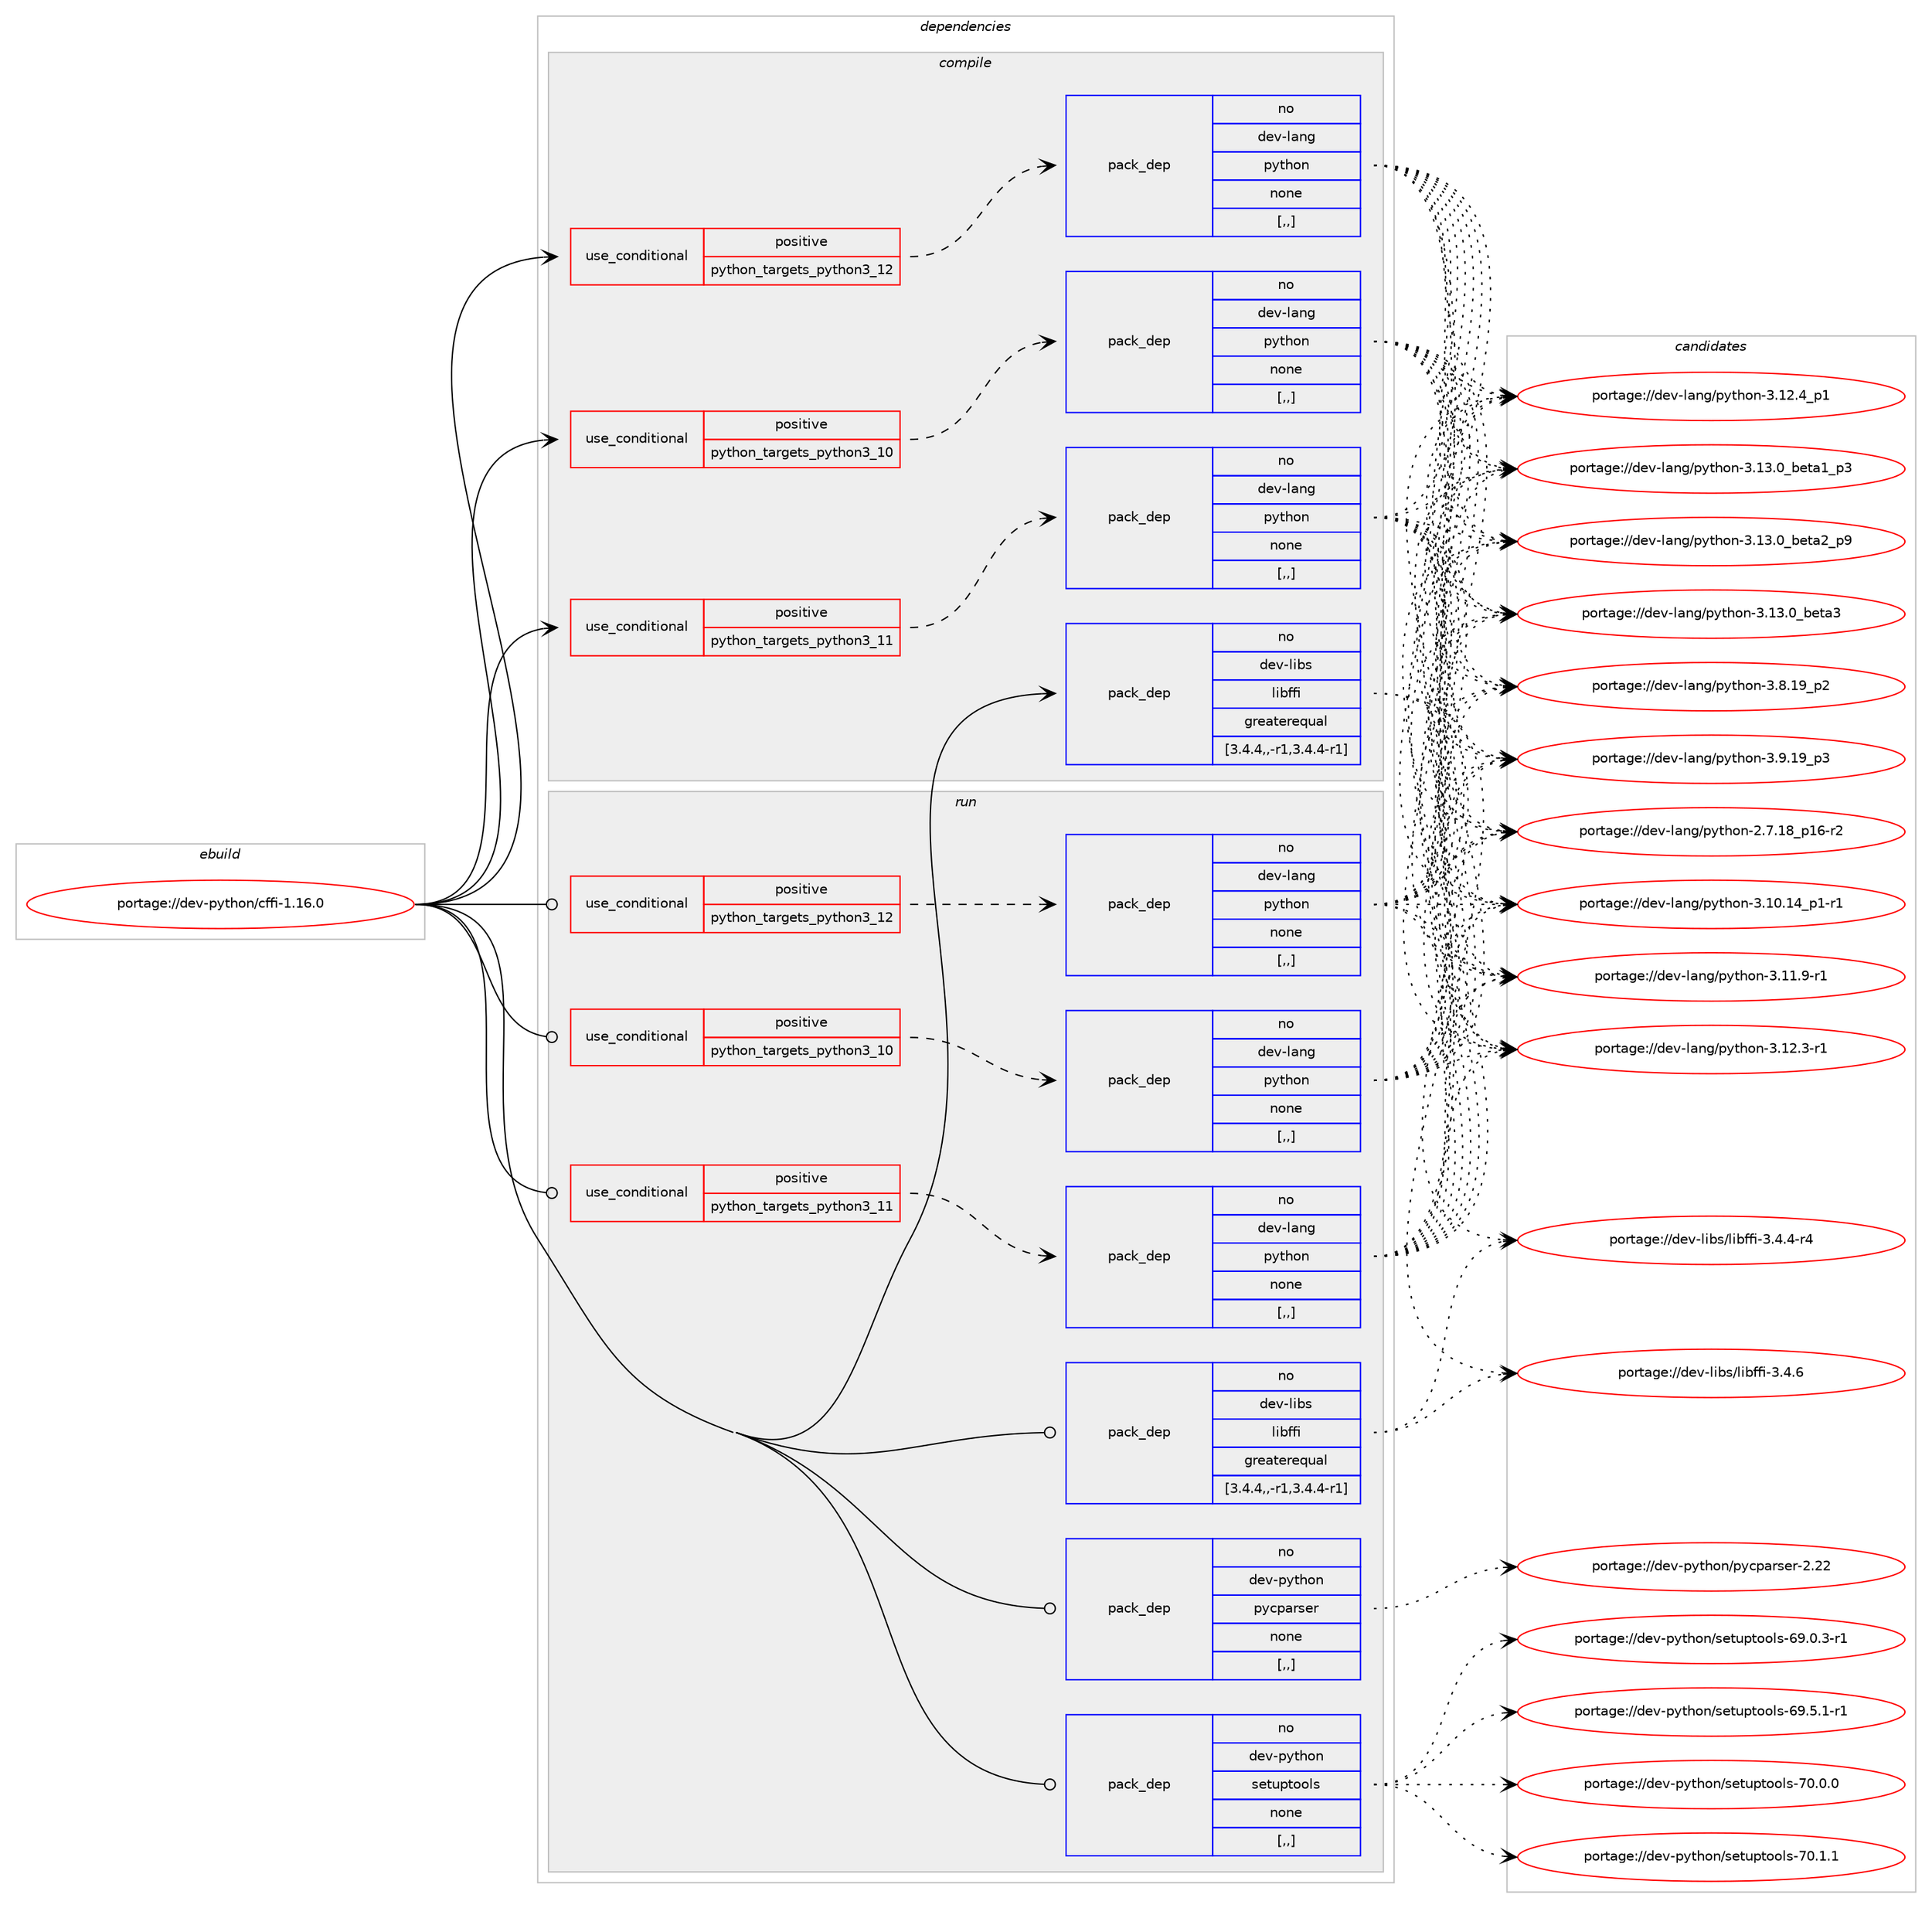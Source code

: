 digraph prolog {

# *************
# Graph options
# *************

newrank=true;
concentrate=true;
compound=true;
graph [rankdir=LR,fontname=Helvetica,fontsize=10,ranksep=1.5];#, ranksep=2.5, nodesep=0.2];
edge  [arrowhead=vee];
node  [fontname=Helvetica,fontsize=10];

# **********
# The ebuild
# **********

subgraph cluster_leftcol {
color=gray;
rank=same;
label=<<i>ebuild</i>>;
id [label="portage://dev-python/cffi-1.16.0", color=red, width=4, href="../dev-python/cffi-1.16.0.svg"];
}

# ****************
# The dependencies
# ****************

subgraph cluster_midcol {
color=gray;
label=<<i>dependencies</i>>;
subgraph cluster_compile {
fillcolor="#eeeeee";
style=filled;
label=<<i>compile</i>>;
subgraph cond30690 {
dependency140165 [label=<<TABLE BORDER="0" CELLBORDER="1" CELLSPACING="0" CELLPADDING="4"><TR><TD ROWSPAN="3" CELLPADDING="10">use_conditional</TD></TR><TR><TD>positive</TD></TR><TR><TD>python_targets_python3_10</TD></TR></TABLE>>, shape=none, color=red];
subgraph pack108263 {
dependency140166 [label=<<TABLE BORDER="0" CELLBORDER="1" CELLSPACING="0" CELLPADDING="4" WIDTH="220"><TR><TD ROWSPAN="6" CELLPADDING="30">pack_dep</TD></TR><TR><TD WIDTH="110">no</TD></TR><TR><TD>dev-lang</TD></TR><TR><TD>python</TD></TR><TR><TD>none</TD></TR><TR><TD>[,,]</TD></TR></TABLE>>, shape=none, color=blue];
}
dependency140165:e -> dependency140166:w [weight=20,style="dashed",arrowhead="vee"];
}
id:e -> dependency140165:w [weight=20,style="solid",arrowhead="vee"];
subgraph cond30691 {
dependency140167 [label=<<TABLE BORDER="0" CELLBORDER="1" CELLSPACING="0" CELLPADDING="4"><TR><TD ROWSPAN="3" CELLPADDING="10">use_conditional</TD></TR><TR><TD>positive</TD></TR><TR><TD>python_targets_python3_11</TD></TR></TABLE>>, shape=none, color=red];
subgraph pack108264 {
dependency140168 [label=<<TABLE BORDER="0" CELLBORDER="1" CELLSPACING="0" CELLPADDING="4" WIDTH="220"><TR><TD ROWSPAN="6" CELLPADDING="30">pack_dep</TD></TR><TR><TD WIDTH="110">no</TD></TR><TR><TD>dev-lang</TD></TR><TR><TD>python</TD></TR><TR><TD>none</TD></TR><TR><TD>[,,]</TD></TR></TABLE>>, shape=none, color=blue];
}
dependency140167:e -> dependency140168:w [weight=20,style="dashed",arrowhead="vee"];
}
id:e -> dependency140167:w [weight=20,style="solid",arrowhead="vee"];
subgraph cond30692 {
dependency140169 [label=<<TABLE BORDER="0" CELLBORDER="1" CELLSPACING="0" CELLPADDING="4"><TR><TD ROWSPAN="3" CELLPADDING="10">use_conditional</TD></TR><TR><TD>positive</TD></TR><TR><TD>python_targets_python3_12</TD></TR></TABLE>>, shape=none, color=red];
subgraph pack108265 {
dependency140170 [label=<<TABLE BORDER="0" CELLBORDER="1" CELLSPACING="0" CELLPADDING="4" WIDTH="220"><TR><TD ROWSPAN="6" CELLPADDING="30">pack_dep</TD></TR><TR><TD WIDTH="110">no</TD></TR><TR><TD>dev-lang</TD></TR><TR><TD>python</TD></TR><TR><TD>none</TD></TR><TR><TD>[,,]</TD></TR></TABLE>>, shape=none, color=blue];
}
dependency140169:e -> dependency140170:w [weight=20,style="dashed",arrowhead="vee"];
}
id:e -> dependency140169:w [weight=20,style="solid",arrowhead="vee"];
subgraph pack108266 {
dependency140171 [label=<<TABLE BORDER="0" CELLBORDER="1" CELLSPACING="0" CELLPADDING="4" WIDTH="220"><TR><TD ROWSPAN="6" CELLPADDING="30">pack_dep</TD></TR><TR><TD WIDTH="110">no</TD></TR><TR><TD>dev-libs</TD></TR><TR><TD>libffi</TD></TR><TR><TD>greaterequal</TD></TR><TR><TD>[3.4.4,,-r1,3.4.4-r1]</TD></TR></TABLE>>, shape=none, color=blue];
}
id:e -> dependency140171:w [weight=20,style="solid",arrowhead="vee"];
}
subgraph cluster_compileandrun {
fillcolor="#eeeeee";
style=filled;
label=<<i>compile and run</i>>;
}
subgraph cluster_run {
fillcolor="#eeeeee";
style=filled;
label=<<i>run</i>>;
subgraph cond30693 {
dependency140172 [label=<<TABLE BORDER="0" CELLBORDER="1" CELLSPACING="0" CELLPADDING="4"><TR><TD ROWSPAN="3" CELLPADDING="10">use_conditional</TD></TR><TR><TD>positive</TD></TR><TR><TD>python_targets_python3_10</TD></TR></TABLE>>, shape=none, color=red];
subgraph pack108267 {
dependency140173 [label=<<TABLE BORDER="0" CELLBORDER="1" CELLSPACING="0" CELLPADDING="4" WIDTH="220"><TR><TD ROWSPAN="6" CELLPADDING="30">pack_dep</TD></TR><TR><TD WIDTH="110">no</TD></TR><TR><TD>dev-lang</TD></TR><TR><TD>python</TD></TR><TR><TD>none</TD></TR><TR><TD>[,,]</TD></TR></TABLE>>, shape=none, color=blue];
}
dependency140172:e -> dependency140173:w [weight=20,style="dashed",arrowhead="vee"];
}
id:e -> dependency140172:w [weight=20,style="solid",arrowhead="odot"];
subgraph cond30694 {
dependency140174 [label=<<TABLE BORDER="0" CELLBORDER="1" CELLSPACING="0" CELLPADDING="4"><TR><TD ROWSPAN="3" CELLPADDING="10">use_conditional</TD></TR><TR><TD>positive</TD></TR><TR><TD>python_targets_python3_11</TD></TR></TABLE>>, shape=none, color=red];
subgraph pack108268 {
dependency140175 [label=<<TABLE BORDER="0" CELLBORDER="1" CELLSPACING="0" CELLPADDING="4" WIDTH="220"><TR><TD ROWSPAN="6" CELLPADDING="30">pack_dep</TD></TR><TR><TD WIDTH="110">no</TD></TR><TR><TD>dev-lang</TD></TR><TR><TD>python</TD></TR><TR><TD>none</TD></TR><TR><TD>[,,]</TD></TR></TABLE>>, shape=none, color=blue];
}
dependency140174:e -> dependency140175:w [weight=20,style="dashed",arrowhead="vee"];
}
id:e -> dependency140174:w [weight=20,style="solid",arrowhead="odot"];
subgraph cond30695 {
dependency140176 [label=<<TABLE BORDER="0" CELLBORDER="1" CELLSPACING="0" CELLPADDING="4"><TR><TD ROWSPAN="3" CELLPADDING="10">use_conditional</TD></TR><TR><TD>positive</TD></TR><TR><TD>python_targets_python3_12</TD></TR></TABLE>>, shape=none, color=red];
subgraph pack108269 {
dependency140177 [label=<<TABLE BORDER="0" CELLBORDER="1" CELLSPACING="0" CELLPADDING="4" WIDTH="220"><TR><TD ROWSPAN="6" CELLPADDING="30">pack_dep</TD></TR><TR><TD WIDTH="110">no</TD></TR><TR><TD>dev-lang</TD></TR><TR><TD>python</TD></TR><TR><TD>none</TD></TR><TR><TD>[,,]</TD></TR></TABLE>>, shape=none, color=blue];
}
dependency140176:e -> dependency140177:w [weight=20,style="dashed",arrowhead="vee"];
}
id:e -> dependency140176:w [weight=20,style="solid",arrowhead="odot"];
subgraph pack108270 {
dependency140178 [label=<<TABLE BORDER="0" CELLBORDER="1" CELLSPACING="0" CELLPADDING="4" WIDTH="220"><TR><TD ROWSPAN="6" CELLPADDING="30">pack_dep</TD></TR><TR><TD WIDTH="110">no</TD></TR><TR><TD>dev-libs</TD></TR><TR><TD>libffi</TD></TR><TR><TD>greaterequal</TD></TR><TR><TD>[3.4.4,,-r1,3.4.4-r1]</TD></TR></TABLE>>, shape=none, color=blue];
}
id:e -> dependency140178:w [weight=20,style="solid",arrowhead="odot"];
subgraph pack108271 {
dependency140179 [label=<<TABLE BORDER="0" CELLBORDER="1" CELLSPACING="0" CELLPADDING="4" WIDTH="220"><TR><TD ROWSPAN="6" CELLPADDING="30">pack_dep</TD></TR><TR><TD WIDTH="110">no</TD></TR><TR><TD>dev-python</TD></TR><TR><TD>pycparser</TD></TR><TR><TD>none</TD></TR><TR><TD>[,,]</TD></TR></TABLE>>, shape=none, color=blue];
}
id:e -> dependency140179:w [weight=20,style="solid",arrowhead="odot"];
subgraph pack108272 {
dependency140180 [label=<<TABLE BORDER="0" CELLBORDER="1" CELLSPACING="0" CELLPADDING="4" WIDTH="220"><TR><TD ROWSPAN="6" CELLPADDING="30">pack_dep</TD></TR><TR><TD WIDTH="110">no</TD></TR><TR><TD>dev-python</TD></TR><TR><TD>setuptools</TD></TR><TR><TD>none</TD></TR><TR><TD>[,,]</TD></TR></TABLE>>, shape=none, color=blue];
}
id:e -> dependency140180:w [weight=20,style="solid",arrowhead="odot"];
}
}

# **************
# The candidates
# **************

subgraph cluster_choices {
rank=same;
color=gray;
label=<<i>candidates</i>>;

subgraph choice108263 {
color=black;
nodesep=1;
choice100101118451089711010347112121116104111110455046554649569511249544511450 [label="portage://dev-lang/python-2.7.18_p16-r2", color=red, width=4,href="../dev-lang/python-2.7.18_p16-r2.svg"];
choice100101118451089711010347112121116104111110455146494846495295112494511449 [label="portage://dev-lang/python-3.10.14_p1-r1", color=red, width=4,href="../dev-lang/python-3.10.14_p1-r1.svg"];
choice100101118451089711010347112121116104111110455146494946574511449 [label="portage://dev-lang/python-3.11.9-r1", color=red, width=4,href="../dev-lang/python-3.11.9-r1.svg"];
choice100101118451089711010347112121116104111110455146495046514511449 [label="portage://dev-lang/python-3.12.3-r1", color=red, width=4,href="../dev-lang/python-3.12.3-r1.svg"];
choice100101118451089711010347112121116104111110455146495046529511249 [label="portage://dev-lang/python-3.12.4_p1", color=red, width=4,href="../dev-lang/python-3.12.4_p1.svg"];
choice10010111845108971101034711212111610411111045514649514648959810111697499511251 [label="portage://dev-lang/python-3.13.0_beta1_p3", color=red, width=4,href="../dev-lang/python-3.13.0_beta1_p3.svg"];
choice10010111845108971101034711212111610411111045514649514648959810111697509511257 [label="portage://dev-lang/python-3.13.0_beta2_p9", color=red, width=4,href="../dev-lang/python-3.13.0_beta2_p9.svg"];
choice1001011184510897110103471121211161041111104551464951464895981011169751 [label="portage://dev-lang/python-3.13.0_beta3", color=red, width=4,href="../dev-lang/python-3.13.0_beta3.svg"];
choice100101118451089711010347112121116104111110455146564649579511250 [label="portage://dev-lang/python-3.8.19_p2", color=red, width=4,href="../dev-lang/python-3.8.19_p2.svg"];
choice100101118451089711010347112121116104111110455146574649579511251 [label="portage://dev-lang/python-3.9.19_p3", color=red, width=4,href="../dev-lang/python-3.9.19_p3.svg"];
dependency140166:e -> choice100101118451089711010347112121116104111110455046554649569511249544511450:w [style=dotted,weight="100"];
dependency140166:e -> choice100101118451089711010347112121116104111110455146494846495295112494511449:w [style=dotted,weight="100"];
dependency140166:e -> choice100101118451089711010347112121116104111110455146494946574511449:w [style=dotted,weight="100"];
dependency140166:e -> choice100101118451089711010347112121116104111110455146495046514511449:w [style=dotted,weight="100"];
dependency140166:e -> choice100101118451089711010347112121116104111110455146495046529511249:w [style=dotted,weight="100"];
dependency140166:e -> choice10010111845108971101034711212111610411111045514649514648959810111697499511251:w [style=dotted,weight="100"];
dependency140166:e -> choice10010111845108971101034711212111610411111045514649514648959810111697509511257:w [style=dotted,weight="100"];
dependency140166:e -> choice1001011184510897110103471121211161041111104551464951464895981011169751:w [style=dotted,weight="100"];
dependency140166:e -> choice100101118451089711010347112121116104111110455146564649579511250:w [style=dotted,weight="100"];
dependency140166:e -> choice100101118451089711010347112121116104111110455146574649579511251:w [style=dotted,weight="100"];
}
subgraph choice108264 {
color=black;
nodesep=1;
choice100101118451089711010347112121116104111110455046554649569511249544511450 [label="portage://dev-lang/python-2.7.18_p16-r2", color=red, width=4,href="../dev-lang/python-2.7.18_p16-r2.svg"];
choice100101118451089711010347112121116104111110455146494846495295112494511449 [label="portage://dev-lang/python-3.10.14_p1-r1", color=red, width=4,href="../dev-lang/python-3.10.14_p1-r1.svg"];
choice100101118451089711010347112121116104111110455146494946574511449 [label="portage://dev-lang/python-3.11.9-r1", color=red, width=4,href="../dev-lang/python-3.11.9-r1.svg"];
choice100101118451089711010347112121116104111110455146495046514511449 [label="portage://dev-lang/python-3.12.3-r1", color=red, width=4,href="../dev-lang/python-3.12.3-r1.svg"];
choice100101118451089711010347112121116104111110455146495046529511249 [label="portage://dev-lang/python-3.12.4_p1", color=red, width=4,href="../dev-lang/python-3.12.4_p1.svg"];
choice10010111845108971101034711212111610411111045514649514648959810111697499511251 [label="portage://dev-lang/python-3.13.0_beta1_p3", color=red, width=4,href="../dev-lang/python-3.13.0_beta1_p3.svg"];
choice10010111845108971101034711212111610411111045514649514648959810111697509511257 [label="portage://dev-lang/python-3.13.0_beta2_p9", color=red, width=4,href="../dev-lang/python-3.13.0_beta2_p9.svg"];
choice1001011184510897110103471121211161041111104551464951464895981011169751 [label="portage://dev-lang/python-3.13.0_beta3", color=red, width=4,href="../dev-lang/python-3.13.0_beta3.svg"];
choice100101118451089711010347112121116104111110455146564649579511250 [label="portage://dev-lang/python-3.8.19_p2", color=red, width=4,href="../dev-lang/python-3.8.19_p2.svg"];
choice100101118451089711010347112121116104111110455146574649579511251 [label="portage://dev-lang/python-3.9.19_p3", color=red, width=4,href="../dev-lang/python-3.9.19_p3.svg"];
dependency140168:e -> choice100101118451089711010347112121116104111110455046554649569511249544511450:w [style=dotted,weight="100"];
dependency140168:e -> choice100101118451089711010347112121116104111110455146494846495295112494511449:w [style=dotted,weight="100"];
dependency140168:e -> choice100101118451089711010347112121116104111110455146494946574511449:w [style=dotted,weight="100"];
dependency140168:e -> choice100101118451089711010347112121116104111110455146495046514511449:w [style=dotted,weight="100"];
dependency140168:e -> choice100101118451089711010347112121116104111110455146495046529511249:w [style=dotted,weight="100"];
dependency140168:e -> choice10010111845108971101034711212111610411111045514649514648959810111697499511251:w [style=dotted,weight="100"];
dependency140168:e -> choice10010111845108971101034711212111610411111045514649514648959810111697509511257:w [style=dotted,weight="100"];
dependency140168:e -> choice1001011184510897110103471121211161041111104551464951464895981011169751:w [style=dotted,weight="100"];
dependency140168:e -> choice100101118451089711010347112121116104111110455146564649579511250:w [style=dotted,weight="100"];
dependency140168:e -> choice100101118451089711010347112121116104111110455146574649579511251:w [style=dotted,weight="100"];
}
subgraph choice108265 {
color=black;
nodesep=1;
choice100101118451089711010347112121116104111110455046554649569511249544511450 [label="portage://dev-lang/python-2.7.18_p16-r2", color=red, width=4,href="../dev-lang/python-2.7.18_p16-r2.svg"];
choice100101118451089711010347112121116104111110455146494846495295112494511449 [label="portage://dev-lang/python-3.10.14_p1-r1", color=red, width=4,href="../dev-lang/python-3.10.14_p1-r1.svg"];
choice100101118451089711010347112121116104111110455146494946574511449 [label="portage://dev-lang/python-3.11.9-r1", color=red, width=4,href="../dev-lang/python-3.11.9-r1.svg"];
choice100101118451089711010347112121116104111110455146495046514511449 [label="portage://dev-lang/python-3.12.3-r1", color=red, width=4,href="../dev-lang/python-3.12.3-r1.svg"];
choice100101118451089711010347112121116104111110455146495046529511249 [label="portage://dev-lang/python-3.12.4_p1", color=red, width=4,href="../dev-lang/python-3.12.4_p1.svg"];
choice10010111845108971101034711212111610411111045514649514648959810111697499511251 [label="portage://dev-lang/python-3.13.0_beta1_p3", color=red, width=4,href="../dev-lang/python-3.13.0_beta1_p3.svg"];
choice10010111845108971101034711212111610411111045514649514648959810111697509511257 [label="portage://dev-lang/python-3.13.0_beta2_p9", color=red, width=4,href="../dev-lang/python-3.13.0_beta2_p9.svg"];
choice1001011184510897110103471121211161041111104551464951464895981011169751 [label="portage://dev-lang/python-3.13.0_beta3", color=red, width=4,href="../dev-lang/python-3.13.0_beta3.svg"];
choice100101118451089711010347112121116104111110455146564649579511250 [label="portage://dev-lang/python-3.8.19_p2", color=red, width=4,href="../dev-lang/python-3.8.19_p2.svg"];
choice100101118451089711010347112121116104111110455146574649579511251 [label="portage://dev-lang/python-3.9.19_p3", color=red, width=4,href="../dev-lang/python-3.9.19_p3.svg"];
dependency140170:e -> choice100101118451089711010347112121116104111110455046554649569511249544511450:w [style=dotted,weight="100"];
dependency140170:e -> choice100101118451089711010347112121116104111110455146494846495295112494511449:w [style=dotted,weight="100"];
dependency140170:e -> choice100101118451089711010347112121116104111110455146494946574511449:w [style=dotted,weight="100"];
dependency140170:e -> choice100101118451089711010347112121116104111110455146495046514511449:w [style=dotted,weight="100"];
dependency140170:e -> choice100101118451089711010347112121116104111110455146495046529511249:w [style=dotted,weight="100"];
dependency140170:e -> choice10010111845108971101034711212111610411111045514649514648959810111697499511251:w [style=dotted,weight="100"];
dependency140170:e -> choice10010111845108971101034711212111610411111045514649514648959810111697509511257:w [style=dotted,weight="100"];
dependency140170:e -> choice1001011184510897110103471121211161041111104551464951464895981011169751:w [style=dotted,weight="100"];
dependency140170:e -> choice100101118451089711010347112121116104111110455146564649579511250:w [style=dotted,weight="100"];
dependency140170:e -> choice100101118451089711010347112121116104111110455146574649579511251:w [style=dotted,weight="100"];
}
subgraph choice108266 {
color=black;
nodesep=1;
choice100101118451081059811547108105981021021054551465246524511452 [label="portage://dev-libs/libffi-3.4.4-r4", color=red, width=4,href="../dev-libs/libffi-3.4.4-r4.svg"];
choice10010111845108105981154710810598102102105455146524654 [label="portage://dev-libs/libffi-3.4.6", color=red, width=4,href="../dev-libs/libffi-3.4.6.svg"];
dependency140171:e -> choice100101118451081059811547108105981021021054551465246524511452:w [style=dotted,weight="100"];
dependency140171:e -> choice10010111845108105981154710810598102102105455146524654:w [style=dotted,weight="100"];
}
subgraph choice108267 {
color=black;
nodesep=1;
choice100101118451089711010347112121116104111110455046554649569511249544511450 [label="portage://dev-lang/python-2.7.18_p16-r2", color=red, width=4,href="../dev-lang/python-2.7.18_p16-r2.svg"];
choice100101118451089711010347112121116104111110455146494846495295112494511449 [label="portage://dev-lang/python-3.10.14_p1-r1", color=red, width=4,href="../dev-lang/python-3.10.14_p1-r1.svg"];
choice100101118451089711010347112121116104111110455146494946574511449 [label="portage://dev-lang/python-3.11.9-r1", color=red, width=4,href="../dev-lang/python-3.11.9-r1.svg"];
choice100101118451089711010347112121116104111110455146495046514511449 [label="portage://dev-lang/python-3.12.3-r1", color=red, width=4,href="../dev-lang/python-3.12.3-r1.svg"];
choice100101118451089711010347112121116104111110455146495046529511249 [label="portage://dev-lang/python-3.12.4_p1", color=red, width=4,href="../dev-lang/python-3.12.4_p1.svg"];
choice10010111845108971101034711212111610411111045514649514648959810111697499511251 [label="portage://dev-lang/python-3.13.0_beta1_p3", color=red, width=4,href="../dev-lang/python-3.13.0_beta1_p3.svg"];
choice10010111845108971101034711212111610411111045514649514648959810111697509511257 [label="portage://dev-lang/python-3.13.0_beta2_p9", color=red, width=4,href="../dev-lang/python-3.13.0_beta2_p9.svg"];
choice1001011184510897110103471121211161041111104551464951464895981011169751 [label="portage://dev-lang/python-3.13.0_beta3", color=red, width=4,href="../dev-lang/python-3.13.0_beta3.svg"];
choice100101118451089711010347112121116104111110455146564649579511250 [label="portage://dev-lang/python-3.8.19_p2", color=red, width=4,href="../dev-lang/python-3.8.19_p2.svg"];
choice100101118451089711010347112121116104111110455146574649579511251 [label="portage://dev-lang/python-3.9.19_p3", color=red, width=4,href="../dev-lang/python-3.9.19_p3.svg"];
dependency140173:e -> choice100101118451089711010347112121116104111110455046554649569511249544511450:w [style=dotted,weight="100"];
dependency140173:e -> choice100101118451089711010347112121116104111110455146494846495295112494511449:w [style=dotted,weight="100"];
dependency140173:e -> choice100101118451089711010347112121116104111110455146494946574511449:w [style=dotted,weight="100"];
dependency140173:e -> choice100101118451089711010347112121116104111110455146495046514511449:w [style=dotted,weight="100"];
dependency140173:e -> choice100101118451089711010347112121116104111110455146495046529511249:w [style=dotted,weight="100"];
dependency140173:e -> choice10010111845108971101034711212111610411111045514649514648959810111697499511251:w [style=dotted,weight="100"];
dependency140173:e -> choice10010111845108971101034711212111610411111045514649514648959810111697509511257:w [style=dotted,weight="100"];
dependency140173:e -> choice1001011184510897110103471121211161041111104551464951464895981011169751:w [style=dotted,weight="100"];
dependency140173:e -> choice100101118451089711010347112121116104111110455146564649579511250:w [style=dotted,weight="100"];
dependency140173:e -> choice100101118451089711010347112121116104111110455146574649579511251:w [style=dotted,weight="100"];
}
subgraph choice108268 {
color=black;
nodesep=1;
choice100101118451089711010347112121116104111110455046554649569511249544511450 [label="portage://dev-lang/python-2.7.18_p16-r2", color=red, width=4,href="../dev-lang/python-2.7.18_p16-r2.svg"];
choice100101118451089711010347112121116104111110455146494846495295112494511449 [label="portage://dev-lang/python-3.10.14_p1-r1", color=red, width=4,href="../dev-lang/python-3.10.14_p1-r1.svg"];
choice100101118451089711010347112121116104111110455146494946574511449 [label="portage://dev-lang/python-3.11.9-r1", color=red, width=4,href="../dev-lang/python-3.11.9-r1.svg"];
choice100101118451089711010347112121116104111110455146495046514511449 [label="portage://dev-lang/python-3.12.3-r1", color=red, width=4,href="../dev-lang/python-3.12.3-r1.svg"];
choice100101118451089711010347112121116104111110455146495046529511249 [label="portage://dev-lang/python-3.12.4_p1", color=red, width=4,href="../dev-lang/python-3.12.4_p1.svg"];
choice10010111845108971101034711212111610411111045514649514648959810111697499511251 [label="portage://dev-lang/python-3.13.0_beta1_p3", color=red, width=4,href="../dev-lang/python-3.13.0_beta1_p3.svg"];
choice10010111845108971101034711212111610411111045514649514648959810111697509511257 [label="portage://dev-lang/python-3.13.0_beta2_p9", color=red, width=4,href="../dev-lang/python-3.13.0_beta2_p9.svg"];
choice1001011184510897110103471121211161041111104551464951464895981011169751 [label="portage://dev-lang/python-3.13.0_beta3", color=red, width=4,href="../dev-lang/python-3.13.0_beta3.svg"];
choice100101118451089711010347112121116104111110455146564649579511250 [label="portage://dev-lang/python-3.8.19_p2", color=red, width=4,href="../dev-lang/python-3.8.19_p2.svg"];
choice100101118451089711010347112121116104111110455146574649579511251 [label="portage://dev-lang/python-3.9.19_p3", color=red, width=4,href="../dev-lang/python-3.9.19_p3.svg"];
dependency140175:e -> choice100101118451089711010347112121116104111110455046554649569511249544511450:w [style=dotted,weight="100"];
dependency140175:e -> choice100101118451089711010347112121116104111110455146494846495295112494511449:w [style=dotted,weight="100"];
dependency140175:e -> choice100101118451089711010347112121116104111110455146494946574511449:w [style=dotted,weight="100"];
dependency140175:e -> choice100101118451089711010347112121116104111110455146495046514511449:w [style=dotted,weight="100"];
dependency140175:e -> choice100101118451089711010347112121116104111110455146495046529511249:w [style=dotted,weight="100"];
dependency140175:e -> choice10010111845108971101034711212111610411111045514649514648959810111697499511251:w [style=dotted,weight="100"];
dependency140175:e -> choice10010111845108971101034711212111610411111045514649514648959810111697509511257:w [style=dotted,weight="100"];
dependency140175:e -> choice1001011184510897110103471121211161041111104551464951464895981011169751:w [style=dotted,weight="100"];
dependency140175:e -> choice100101118451089711010347112121116104111110455146564649579511250:w [style=dotted,weight="100"];
dependency140175:e -> choice100101118451089711010347112121116104111110455146574649579511251:w [style=dotted,weight="100"];
}
subgraph choice108269 {
color=black;
nodesep=1;
choice100101118451089711010347112121116104111110455046554649569511249544511450 [label="portage://dev-lang/python-2.7.18_p16-r2", color=red, width=4,href="../dev-lang/python-2.7.18_p16-r2.svg"];
choice100101118451089711010347112121116104111110455146494846495295112494511449 [label="portage://dev-lang/python-3.10.14_p1-r1", color=red, width=4,href="../dev-lang/python-3.10.14_p1-r1.svg"];
choice100101118451089711010347112121116104111110455146494946574511449 [label="portage://dev-lang/python-3.11.9-r1", color=red, width=4,href="../dev-lang/python-3.11.9-r1.svg"];
choice100101118451089711010347112121116104111110455146495046514511449 [label="portage://dev-lang/python-3.12.3-r1", color=red, width=4,href="../dev-lang/python-3.12.3-r1.svg"];
choice100101118451089711010347112121116104111110455146495046529511249 [label="portage://dev-lang/python-3.12.4_p1", color=red, width=4,href="../dev-lang/python-3.12.4_p1.svg"];
choice10010111845108971101034711212111610411111045514649514648959810111697499511251 [label="portage://dev-lang/python-3.13.0_beta1_p3", color=red, width=4,href="../dev-lang/python-3.13.0_beta1_p3.svg"];
choice10010111845108971101034711212111610411111045514649514648959810111697509511257 [label="portage://dev-lang/python-3.13.0_beta2_p9", color=red, width=4,href="../dev-lang/python-3.13.0_beta2_p9.svg"];
choice1001011184510897110103471121211161041111104551464951464895981011169751 [label="portage://dev-lang/python-3.13.0_beta3", color=red, width=4,href="../dev-lang/python-3.13.0_beta3.svg"];
choice100101118451089711010347112121116104111110455146564649579511250 [label="portage://dev-lang/python-3.8.19_p2", color=red, width=4,href="../dev-lang/python-3.8.19_p2.svg"];
choice100101118451089711010347112121116104111110455146574649579511251 [label="portage://dev-lang/python-3.9.19_p3", color=red, width=4,href="../dev-lang/python-3.9.19_p3.svg"];
dependency140177:e -> choice100101118451089711010347112121116104111110455046554649569511249544511450:w [style=dotted,weight="100"];
dependency140177:e -> choice100101118451089711010347112121116104111110455146494846495295112494511449:w [style=dotted,weight="100"];
dependency140177:e -> choice100101118451089711010347112121116104111110455146494946574511449:w [style=dotted,weight="100"];
dependency140177:e -> choice100101118451089711010347112121116104111110455146495046514511449:w [style=dotted,weight="100"];
dependency140177:e -> choice100101118451089711010347112121116104111110455146495046529511249:w [style=dotted,weight="100"];
dependency140177:e -> choice10010111845108971101034711212111610411111045514649514648959810111697499511251:w [style=dotted,weight="100"];
dependency140177:e -> choice10010111845108971101034711212111610411111045514649514648959810111697509511257:w [style=dotted,weight="100"];
dependency140177:e -> choice1001011184510897110103471121211161041111104551464951464895981011169751:w [style=dotted,weight="100"];
dependency140177:e -> choice100101118451089711010347112121116104111110455146564649579511250:w [style=dotted,weight="100"];
dependency140177:e -> choice100101118451089711010347112121116104111110455146574649579511251:w [style=dotted,weight="100"];
}
subgraph choice108270 {
color=black;
nodesep=1;
choice100101118451081059811547108105981021021054551465246524511452 [label="portage://dev-libs/libffi-3.4.4-r4", color=red, width=4,href="../dev-libs/libffi-3.4.4-r4.svg"];
choice10010111845108105981154710810598102102105455146524654 [label="portage://dev-libs/libffi-3.4.6", color=red, width=4,href="../dev-libs/libffi-3.4.6.svg"];
dependency140178:e -> choice100101118451081059811547108105981021021054551465246524511452:w [style=dotted,weight="100"];
dependency140178:e -> choice10010111845108105981154710810598102102105455146524654:w [style=dotted,weight="100"];
}
subgraph choice108271 {
color=black;
nodesep=1;
choice100101118451121211161041111104711212199112971141151011144550465050 [label="portage://dev-python/pycparser-2.22", color=red, width=4,href="../dev-python/pycparser-2.22.svg"];
dependency140179:e -> choice100101118451121211161041111104711212199112971141151011144550465050:w [style=dotted,weight="100"];
}
subgraph choice108272 {
color=black;
nodesep=1;
choice1001011184511212111610411111047115101116117112116111111108115455457464846514511449 [label="portage://dev-python/setuptools-69.0.3-r1", color=red, width=4,href="../dev-python/setuptools-69.0.3-r1.svg"];
choice1001011184511212111610411111047115101116117112116111111108115455457465346494511449 [label="portage://dev-python/setuptools-69.5.1-r1", color=red, width=4,href="../dev-python/setuptools-69.5.1-r1.svg"];
choice100101118451121211161041111104711510111611711211611111110811545554846484648 [label="portage://dev-python/setuptools-70.0.0", color=red, width=4,href="../dev-python/setuptools-70.0.0.svg"];
choice100101118451121211161041111104711510111611711211611111110811545554846494649 [label="portage://dev-python/setuptools-70.1.1", color=red, width=4,href="../dev-python/setuptools-70.1.1.svg"];
dependency140180:e -> choice1001011184511212111610411111047115101116117112116111111108115455457464846514511449:w [style=dotted,weight="100"];
dependency140180:e -> choice1001011184511212111610411111047115101116117112116111111108115455457465346494511449:w [style=dotted,weight="100"];
dependency140180:e -> choice100101118451121211161041111104711510111611711211611111110811545554846484648:w [style=dotted,weight="100"];
dependency140180:e -> choice100101118451121211161041111104711510111611711211611111110811545554846494649:w [style=dotted,weight="100"];
}
}

}
